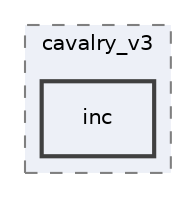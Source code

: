 digraph "packages/nnctrl/cavalry_v3/inc"
{
 // INTERACTIVE_SVG=YES
 // LATEX_PDF_SIZE
  bgcolor="transparent";
  edge [fontname="Helvetica",fontsize="10",labelfontname="Helvetica",labelfontsize="10"];
  node [fontname="Helvetica",fontsize="10",shape=record];
  compound=true
  subgraph clusterdir_a6c16d3b50698a9fb117e1b23f61eea6 {
    graph [ bgcolor="#edf0f7", pencolor="grey50", style="filled,dashed,", label="cavalry_v3", fontname="Helvetica", fontsize="10", URL="dir_a6c16d3b50698a9fb117e1b23f61eea6.html"]
  dir_3308b2c700e29ce301f8c9aa53247b6d [shape=box, label="inc", style="filled,bold,", fillcolor="#edf0f7", color="grey25", URL="dir_3308b2c700e29ce301f8c9aa53247b6d.html"];
  }
}
